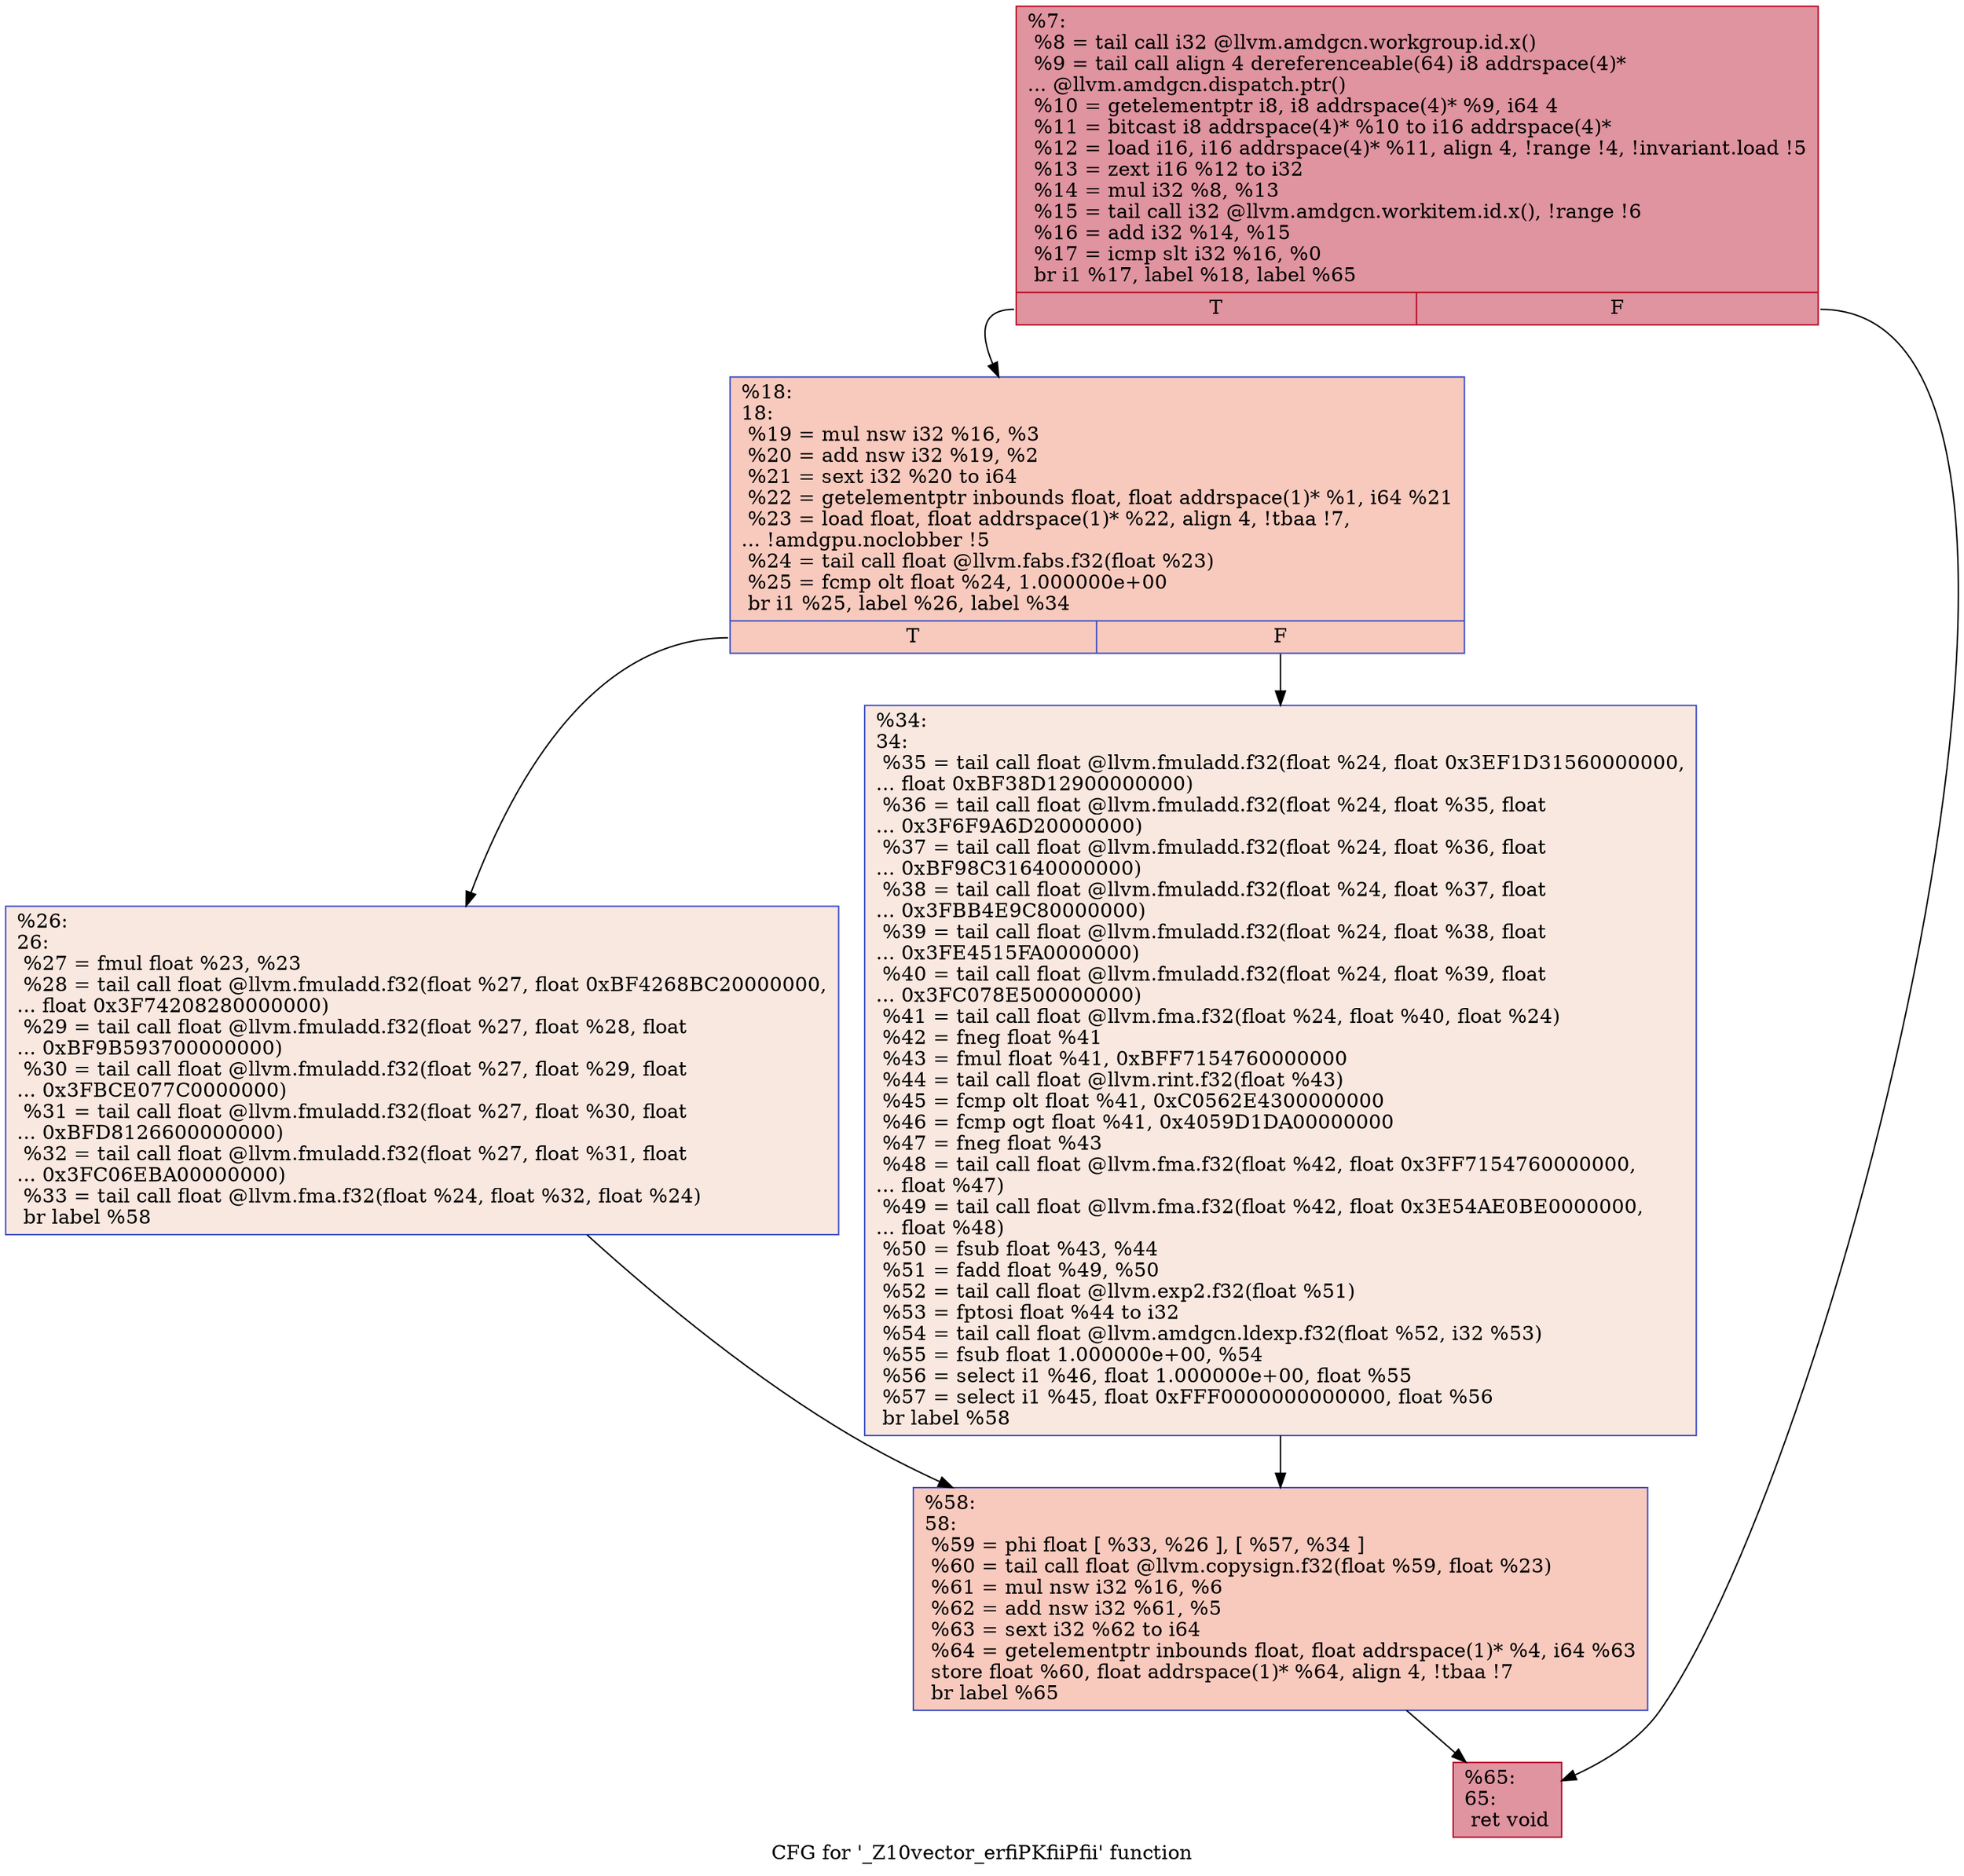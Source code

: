 digraph "CFG for '_Z10vector_erfiPKfiiPfii' function" {
	label="CFG for '_Z10vector_erfiPKfiiPfii' function";

	Node0x59d0f70 [shape=record,color="#b70d28ff", style=filled, fillcolor="#b70d2870",label="{%7:\l  %8 = tail call i32 @llvm.amdgcn.workgroup.id.x()\l  %9 = tail call align 4 dereferenceable(64) i8 addrspace(4)*\l... @llvm.amdgcn.dispatch.ptr()\l  %10 = getelementptr i8, i8 addrspace(4)* %9, i64 4\l  %11 = bitcast i8 addrspace(4)* %10 to i16 addrspace(4)*\l  %12 = load i16, i16 addrspace(4)* %11, align 4, !range !4, !invariant.load !5\l  %13 = zext i16 %12 to i32\l  %14 = mul i32 %8, %13\l  %15 = tail call i32 @llvm.amdgcn.workitem.id.x(), !range !6\l  %16 = add i32 %14, %15\l  %17 = icmp slt i32 %16, %0\l  br i1 %17, label %18, label %65\l|{<s0>T|<s1>F}}"];
	Node0x59d0f70:s0 -> Node0x59d2ea0;
	Node0x59d0f70:s1 -> Node0x59d2f30;
	Node0x59d2ea0 [shape=record,color="#3d50c3ff", style=filled, fillcolor="#ef886b70",label="{%18:\l18:                                               \l  %19 = mul nsw i32 %16, %3\l  %20 = add nsw i32 %19, %2\l  %21 = sext i32 %20 to i64\l  %22 = getelementptr inbounds float, float addrspace(1)* %1, i64 %21\l  %23 = load float, float addrspace(1)* %22, align 4, !tbaa !7,\l... !amdgpu.noclobber !5\l  %24 = tail call float @llvm.fabs.f32(float %23)\l  %25 = fcmp olt float %24, 1.000000e+00\l  br i1 %25, label %26, label %34\l|{<s0>T|<s1>F}}"];
	Node0x59d2ea0:s0 -> Node0x59d4740;
	Node0x59d2ea0:s1 -> Node0x59d47d0;
	Node0x59d4740 [shape=record,color="#3d50c3ff", style=filled, fillcolor="#f1ccb870",label="{%26:\l26:                                               \l  %27 = fmul float %23, %23\l  %28 = tail call float @llvm.fmuladd.f32(float %27, float 0xBF4268BC20000000,\l... float 0x3F74208280000000)\l  %29 = tail call float @llvm.fmuladd.f32(float %27, float %28, float\l... 0xBF9B593700000000)\l  %30 = tail call float @llvm.fmuladd.f32(float %27, float %29, float\l... 0x3FBCE077C0000000)\l  %31 = tail call float @llvm.fmuladd.f32(float %27, float %30, float\l... 0xBFD8126600000000)\l  %32 = tail call float @llvm.fmuladd.f32(float %27, float %31, float\l... 0x3FC06EBA00000000)\l  %33 = tail call float @llvm.fma.f32(float %24, float %32, float %24)\l  br label %58\l}"];
	Node0x59d4740 -> Node0x59d55b0;
	Node0x59d47d0 [shape=record,color="#3d50c3ff", style=filled, fillcolor="#f1ccb870",label="{%34:\l34:                                               \l  %35 = tail call float @llvm.fmuladd.f32(float %24, float 0x3EF1D31560000000,\l... float 0xBF38D12900000000)\l  %36 = tail call float @llvm.fmuladd.f32(float %24, float %35, float\l... 0x3F6F9A6D20000000)\l  %37 = tail call float @llvm.fmuladd.f32(float %24, float %36, float\l... 0xBF98C31640000000)\l  %38 = tail call float @llvm.fmuladd.f32(float %24, float %37, float\l... 0x3FBB4E9C80000000)\l  %39 = tail call float @llvm.fmuladd.f32(float %24, float %38, float\l... 0x3FE4515FA0000000)\l  %40 = tail call float @llvm.fmuladd.f32(float %24, float %39, float\l... 0x3FC078E500000000)\l  %41 = tail call float @llvm.fma.f32(float %24, float %40, float %24)\l  %42 = fneg float %41\l  %43 = fmul float %41, 0xBFF7154760000000\l  %44 = tail call float @llvm.rint.f32(float %43)\l  %45 = fcmp olt float %41, 0xC0562E4300000000\l  %46 = fcmp ogt float %41, 0x4059D1DA00000000\l  %47 = fneg float %43\l  %48 = tail call float @llvm.fma.f32(float %42, float 0x3FF7154760000000,\l... float %47)\l  %49 = tail call float @llvm.fma.f32(float %42, float 0x3E54AE0BE0000000,\l... float %48)\l  %50 = fsub float %43, %44\l  %51 = fadd float %49, %50\l  %52 = tail call float @llvm.exp2.f32(float %51)\l  %53 = fptosi float %44 to i32\l  %54 = tail call float @llvm.amdgcn.ldexp.f32(float %52, i32 %53)\l  %55 = fsub float 1.000000e+00, %54\l  %56 = select i1 %46, float 1.000000e+00, float %55\l  %57 = select i1 %45, float 0xFFF0000000000000, float %56\l  br label %58\l}"];
	Node0x59d47d0 -> Node0x59d55b0;
	Node0x59d55b0 [shape=record,color="#3d50c3ff", style=filled, fillcolor="#ef886b70",label="{%58:\l58:                                               \l  %59 = phi float [ %33, %26 ], [ %57, %34 ]\l  %60 = tail call float @llvm.copysign.f32(float %59, float %23)\l  %61 = mul nsw i32 %16, %6\l  %62 = add nsw i32 %61, %5\l  %63 = sext i32 %62 to i64\l  %64 = getelementptr inbounds float, float addrspace(1)* %4, i64 %63\l  store float %60, float addrspace(1)* %64, align 4, !tbaa !7\l  br label %65\l}"];
	Node0x59d55b0 -> Node0x59d2f30;
	Node0x59d2f30 [shape=record,color="#b70d28ff", style=filled, fillcolor="#b70d2870",label="{%65:\l65:                                               \l  ret void\l}"];
}
